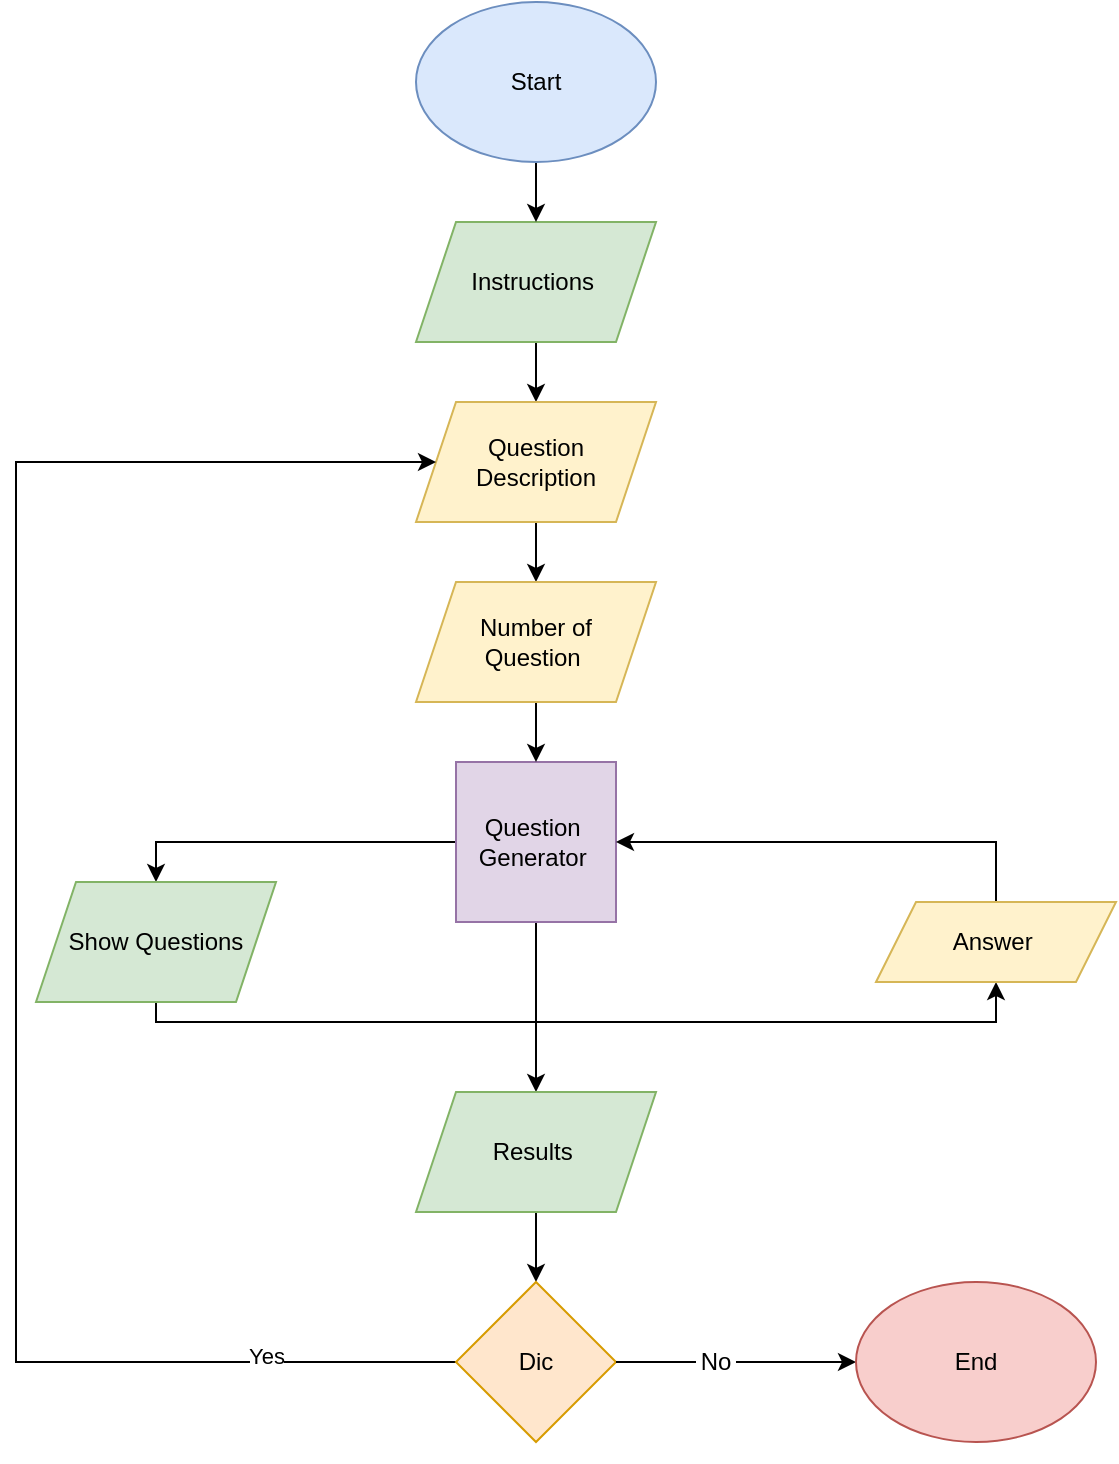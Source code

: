 <mxfile version="20.2.3" type="github">
  <diagram id="uq6N5SFmx07jM68_V_0n" name="Page-1">
    <mxGraphModel dx="868" dy="742" grid="1" gridSize="10" guides="1" tooltips="1" connect="1" arrows="1" fold="1" page="1" pageScale="1" pageWidth="827" pageHeight="1169" math="0" shadow="0">
      <root>
        <mxCell id="0" />
        <mxCell id="1" parent="0" />
        <mxCell id="SsSQPSKlP_C7Qdj5PyWz-15" style="edgeStyle=orthogonalEdgeStyle;rounded=0;orthogonalLoop=1;jettySize=auto;html=1;entryX=0.5;entryY=0;entryDx=0;entryDy=0;" edge="1" parent="1" source="SsSQPSKlP_C7Qdj5PyWz-2" target="SsSQPSKlP_C7Qdj5PyWz-7">
          <mxGeometry relative="1" as="geometry" />
        </mxCell>
        <mxCell id="SsSQPSKlP_C7Qdj5PyWz-18" style="edgeStyle=orthogonalEdgeStyle;rounded=0;orthogonalLoop=1;jettySize=auto;html=1;entryX=0.5;entryY=0;entryDx=0;entryDy=0;" edge="1" parent="1" source="SsSQPSKlP_C7Qdj5PyWz-2" target="SsSQPSKlP_C7Qdj5PyWz-9">
          <mxGeometry relative="1" as="geometry" />
        </mxCell>
        <mxCell id="SsSQPSKlP_C7Qdj5PyWz-2" value="Question&amp;nbsp;&lt;br&gt;Generator&amp;nbsp;" style="whiteSpace=wrap;html=1;aspect=fixed;fillColor=#e1d5e7;strokeColor=#9673a6;" vertex="1" parent="1">
          <mxGeometry x="350" y="390" width="80" height="80" as="geometry" />
        </mxCell>
        <mxCell id="SsSQPSKlP_C7Qdj5PyWz-12" style="edgeStyle=orthogonalEdgeStyle;rounded=0;orthogonalLoop=1;jettySize=auto;html=1;entryX=0.5;entryY=0;entryDx=0;entryDy=0;" edge="1" parent="1" source="SsSQPSKlP_C7Qdj5PyWz-3" target="SsSQPSKlP_C7Qdj5PyWz-5">
          <mxGeometry relative="1" as="geometry" />
        </mxCell>
        <mxCell id="SsSQPSKlP_C7Qdj5PyWz-3" value="Instructions&amp;nbsp;" style="shape=parallelogram;perimeter=parallelogramPerimeter;whiteSpace=wrap;html=1;fixedSize=1;fillColor=#d5e8d4;strokeColor=#82b366;" vertex="1" parent="1">
          <mxGeometry x="330" y="120" width="120" height="60" as="geometry" />
        </mxCell>
        <mxCell id="SsSQPSKlP_C7Qdj5PyWz-11" value="" style="edgeStyle=orthogonalEdgeStyle;rounded=0;orthogonalLoop=1;jettySize=auto;html=1;" edge="1" parent="1" source="SsSQPSKlP_C7Qdj5PyWz-4" target="SsSQPSKlP_C7Qdj5PyWz-3">
          <mxGeometry relative="1" as="geometry" />
        </mxCell>
        <mxCell id="SsSQPSKlP_C7Qdj5PyWz-4" value="Start" style="ellipse;whiteSpace=wrap;html=1;fillColor=#dae8fc;strokeColor=#6c8ebf;" vertex="1" parent="1">
          <mxGeometry x="330" y="10" width="120" height="80" as="geometry" />
        </mxCell>
        <mxCell id="SsSQPSKlP_C7Qdj5PyWz-13" style="edgeStyle=orthogonalEdgeStyle;rounded=0;orthogonalLoop=1;jettySize=auto;html=1;entryX=0.5;entryY=0;entryDx=0;entryDy=0;" edge="1" parent="1" source="SsSQPSKlP_C7Qdj5PyWz-5" target="SsSQPSKlP_C7Qdj5PyWz-6">
          <mxGeometry relative="1" as="geometry" />
        </mxCell>
        <mxCell id="SsSQPSKlP_C7Qdj5PyWz-5" value="Question&lt;br&gt;&amp;nbsp;Description&amp;nbsp;" style="shape=parallelogram;perimeter=parallelogramPerimeter;whiteSpace=wrap;html=1;fixedSize=1;fillColor=#fff2cc;strokeColor=#d6b656;" vertex="1" parent="1">
          <mxGeometry x="330" y="210" width="120" height="60" as="geometry" />
        </mxCell>
        <mxCell id="SsSQPSKlP_C7Qdj5PyWz-14" style="edgeStyle=orthogonalEdgeStyle;rounded=0;orthogonalLoop=1;jettySize=auto;html=1;entryX=0.5;entryY=0;entryDx=0;entryDy=0;" edge="1" parent="1" source="SsSQPSKlP_C7Qdj5PyWz-6" target="SsSQPSKlP_C7Qdj5PyWz-2">
          <mxGeometry relative="1" as="geometry" />
        </mxCell>
        <mxCell id="SsSQPSKlP_C7Qdj5PyWz-6" value="Number of&lt;br&gt;Question&amp;nbsp;" style="shape=parallelogram;perimeter=parallelogramPerimeter;whiteSpace=wrap;html=1;fixedSize=1;fillColor=#fff2cc;strokeColor=#d6b656;" vertex="1" parent="1">
          <mxGeometry x="330" y="300" width="120" height="60" as="geometry" />
        </mxCell>
        <mxCell id="SsSQPSKlP_C7Qdj5PyWz-16" style="edgeStyle=orthogonalEdgeStyle;rounded=0;orthogonalLoop=1;jettySize=auto;html=1;entryX=0.5;entryY=1;entryDx=0;entryDy=0;" edge="1" parent="1" source="SsSQPSKlP_C7Qdj5PyWz-7" target="SsSQPSKlP_C7Qdj5PyWz-8">
          <mxGeometry relative="1" as="geometry">
            <Array as="points">
              <mxPoint x="200" y="520" />
              <mxPoint x="620" y="520" />
            </Array>
          </mxGeometry>
        </mxCell>
        <mxCell id="SsSQPSKlP_C7Qdj5PyWz-7" value="Show Questions" style="shape=parallelogram;perimeter=parallelogramPerimeter;whiteSpace=wrap;html=1;fixedSize=1;fillColor=#d5e8d4;strokeColor=#82b366;" vertex="1" parent="1">
          <mxGeometry x="140" y="450" width="120" height="60" as="geometry" />
        </mxCell>
        <mxCell id="SsSQPSKlP_C7Qdj5PyWz-17" style="edgeStyle=orthogonalEdgeStyle;rounded=0;orthogonalLoop=1;jettySize=auto;html=1;entryX=1;entryY=0.5;entryDx=0;entryDy=0;" edge="1" parent="1" source="SsSQPSKlP_C7Qdj5PyWz-8" target="SsSQPSKlP_C7Qdj5PyWz-2">
          <mxGeometry relative="1" as="geometry">
            <Array as="points">
              <mxPoint x="620" y="430" />
            </Array>
          </mxGeometry>
        </mxCell>
        <mxCell id="SsSQPSKlP_C7Qdj5PyWz-8" value="Answer&amp;nbsp;" style="shape=parallelogram;perimeter=parallelogramPerimeter;whiteSpace=wrap;html=1;fixedSize=1;fillColor=#fff2cc;strokeColor=#d6b656;" vertex="1" parent="1">
          <mxGeometry x="560" y="460" width="120" height="40" as="geometry" />
        </mxCell>
        <mxCell id="SsSQPSKlP_C7Qdj5PyWz-21" style="edgeStyle=orthogonalEdgeStyle;rounded=0;orthogonalLoop=1;jettySize=auto;html=1;entryX=0.5;entryY=0;entryDx=0;entryDy=0;" edge="1" parent="1" source="SsSQPSKlP_C7Qdj5PyWz-9" target="SsSQPSKlP_C7Qdj5PyWz-10">
          <mxGeometry relative="1" as="geometry" />
        </mxCell>
        <mxCell id="SsSQPSKlP_C7Qdj5PyWz-9" value="Results&amp;nbsp;" style="shape=parallelogram;perimeter=parallelogramPerimeter;whiteSpace=wrap;html=1;fixedSize=1;fillColor=#d5e8d4;strokeColor=#82b366;" vertex="1" parent="1">
          <mxGeometry x="330" y="555" width="120" height="60" as="geometry" />
        </mxCell>
        <mxCell id="SsSQPSKlP_C7Qdj5PyWz-20" style="edgeStyle=orthogonalEdgeStyle;rounded=0;orthogonalLoop=1;jettySize=auto;html=1;entryX=0;entryY=0.5;entryDx=0;entryDy=0;startArrow=none;" edge="1" parent="1" source="SsSQPSKlP_C7Qdj5PyWz-24" target="SsSQPSKlP_C7Qdj5PyWz-19">
          <mxGeometry relative="1" as="geometry" />
        </mxCell>
        <mxCell id="SsSQPSKlP_C7Qdj5PyWz-22" style="edgeStyle=orthogonalEdgeStyle;rounded=0;orthogonalLoop=1;jettySize=auto;html=1;entryX=0;entryY=0.5;entryDx=0;entryDy=0;" edge="1" parent="1" source="SsSQPSKlP_C7Qdj5PyWz-10" target="SsSQPSKlP_C7Qdj5PyWz-5">
          <mxGeometry relative="1" as="geometry">
            <Array as="points">
              <mxPoint x="130" y="690" />
              <mxPoint x="130" y="240" />
            </Array>
          </mxGeometry>
        </mxCell>
        <mxCell id="SsSQPSKlP_C7Qdj5PyWz-30" value="Yes" style="edgeLabel;html=1;align=center;verticalAlign=middle;resizable=0;points=[];" vertex="1" connectable="0" parent="SsSQPSKlP_C7Qdj5PyWz-22">
          <mxGeometry x="-0.784" y="-3" relative="1" as="geometry">
            <mxPoint as="offset" />
          </mxGeometry>
        </mxCell>
        <mxCell id="SsSQPSKlP_C7Qdj5PyWz-10" value="Dic" style="rhombus;whiteSpace=wrap;html=1;fillColor=#ffe6cc;strokeColor=#d79b00;" vertex="1" parent="1">
          <mxGeometry x="350" y="650" width="80" height="80" as="geometry" />
        </mxCell>
        <mxCell id="SsSQPSKlP_C7Qdj5PyWz-19" value="End" style="ellipse;whiteSpace=wrap;html=1;fillColor=#f8cecc;strokeColor=#b85450;" vertex="1" parent="1">
          <mxGeometry x="550" y="650" width="120" height="80" as="geometry" />
        </mxCell>
        <mxCell id="SsSQPSKlP_C7Qdj5PyWz-24" value="No" style="text;html=1;strokeColor=none;fillColor=none;align=center;verticalAlign=middle;whiteSpace=wrap;rounded=0;" vertex="1" parent="1">
          <mxGeometry x="470" y="640" width="20" height="100" as="geometry" />
        </mxCell>
        <mxCell id="SsSQPSKlP_C7Qdj5PyWz-25" value="" style="edgeStyle=orthogonalEdgeStyle;rounded=0;orthogonalLoop=1;jettySize=auto;html=1;entryX=0;entryY=0.5;entryDx=0;entryDy=0;endArrow=none;" edge="1" parent="1" source="SsSQPSKlP_C7Qdj5PyWz-10" target="SsSQPSKlP_C7Qdj5PyWz-24">
          <mxGeometry relative="1" as="geometry">
            <mxPoint x="430" y="690" as="sourcePoint" />
            <mxPoint x="550" y="690" as="targetPoint" />
          </mxGeometry>
        </mxCell>
      </root>
    </mxGraphModel>
  </diagram>
</mxfile>
